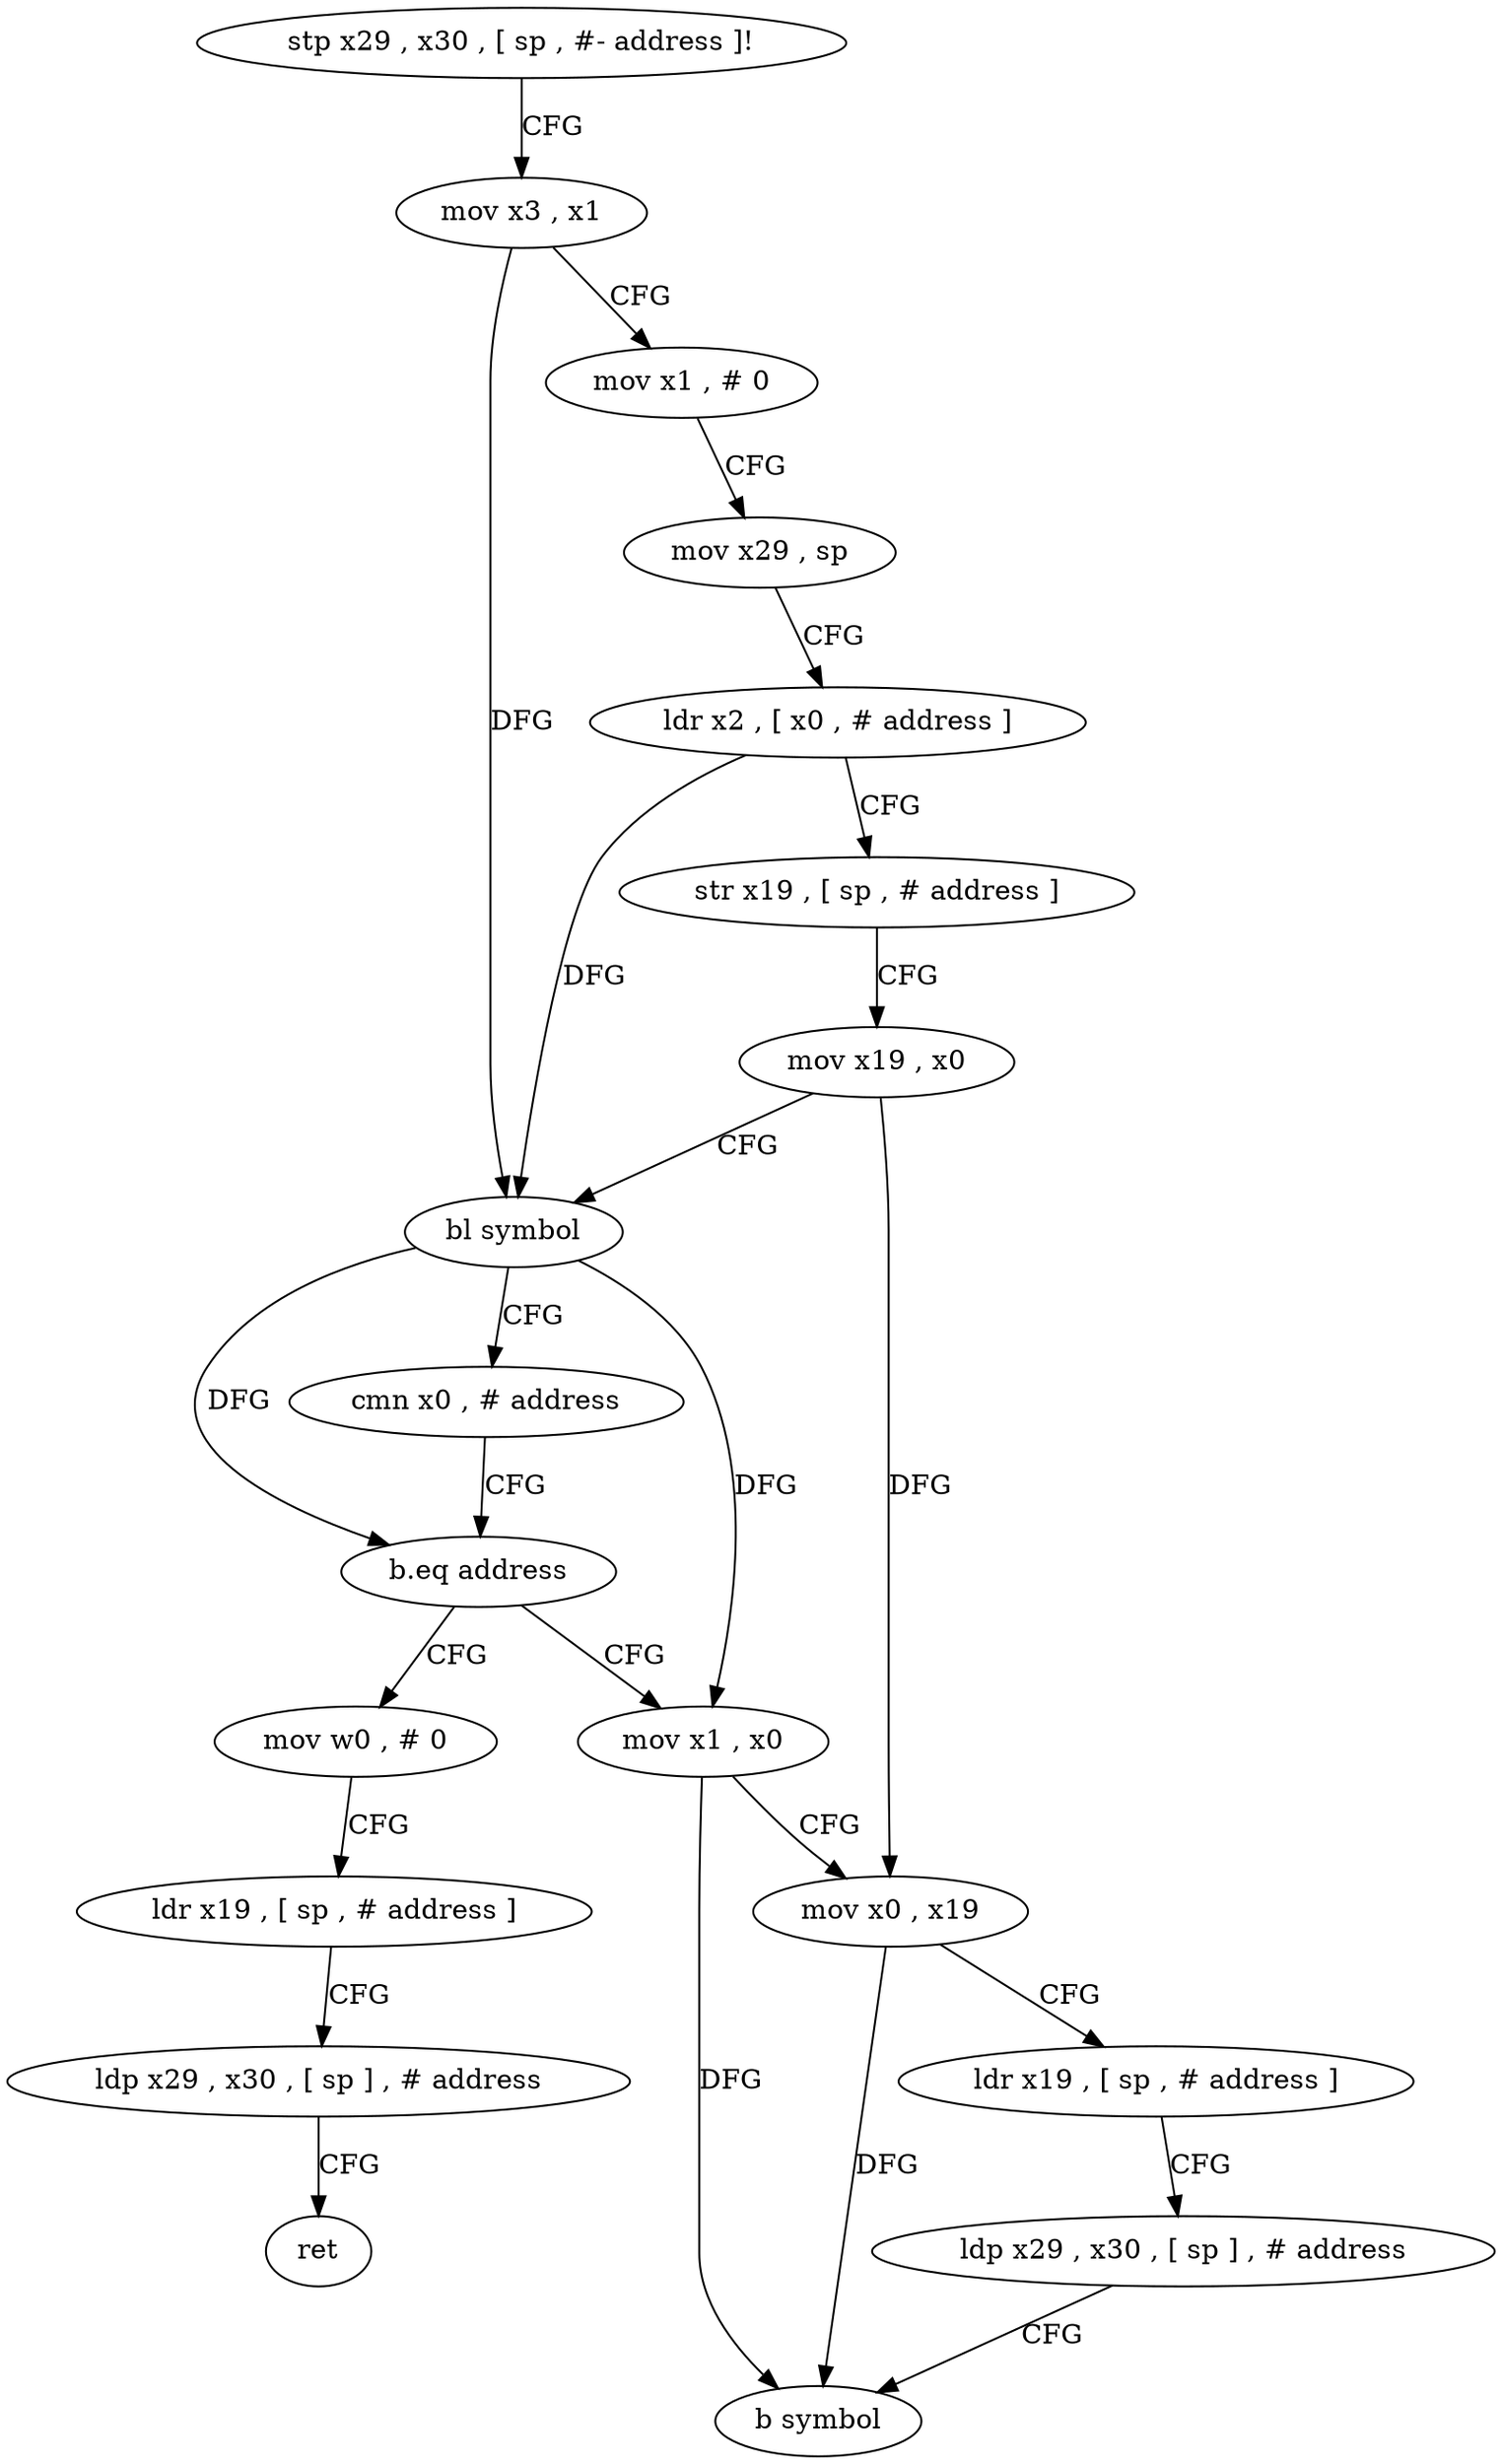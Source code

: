 digraph "func" {
"151608" [label = "stp x29 , x30 , [ sp , #- address ]!" ]
"151612" [label = "mov x3 , x1" ]
"151616" [label = "mov x1 , # 0" ]
"151620" [label = "mov x29 , sp" ]
"151624" [label = "ldr x2 , [ x0 , # address ]" ]
"151628" [label = "str x19 , [ sp , # address ]" ]
"151632" [label = "mov x19 , x0" ]
"151636" [label = "bl symbol" ]
"151640" [label = "cmn x0 , # address" ]
"151644" [label = "b.eq address" ]
"151672" [label = "mov w0 , # 0" ]
"151648" [label = "mov x1 , x0" ]
"151676" [label = "ldr x19 , [ sp , # address ]" ]
"151680" [label = "ldp x29 , x30 , [ sp ] , # address" ]
"151684" [label = "ret" ]
"151652" [label = "mov x0 , x19" ]
"151656" [label = "ldr x19 , [ sp , # address ]" ]
"151660" [label = "ldp x29 , x30 , [ sp ] , # address" ]
"151664" [label = "b symbol" ]
"151608" -> "151612" [ label = "CFG" ]
"151612" -> "151616" [ label = "CFG" ]
"151612" -> "151636" [ label = "DFG" ]
"151616" -> "151620" [ label = "CFG" ]
"151620" -> "151624" [ label = "CFG" ]
"151624" -> "151628" [ label = "CFG" ]
"151624" -> "151636" [ label = "DFG" ]
"151628" -> "151632" [ label = "CFG" ]
"151632" -> "151636" [ label = "CFG" ]
"151632" -> "151652" [ label = "DFG" ]
"151636" -> "151640" [ label = "CFG" ]
"151636" -> "151644" [ label = "DFG" ]
"151636" -> "151648" [ label = "DFG" ]
"151640" -> "151644" [ label = "CFG" ]
"151644" -> "151672" [ label = "CFG" ]
"151644" -> "151648" [ label = "CFG" ]
"151672" -> "151676" [ label = "CFG" ]
"151648" -> "151652" [ label = "CFG" ]
"151648" -> "151664" [ label = "DFG" ]
"151676" -> "151680" [ label = "CFG" ]
"151680" -> "151684" [ label = "CFG" ]
"151652" -> "151656" [ label = "CFG" ]
"151652" -> "151664" [ label = "DFG" ]
"151656" -> "151660" [ label = "CFG" ]
"151660" -> "151664" [ label = "CFG" ]
}
